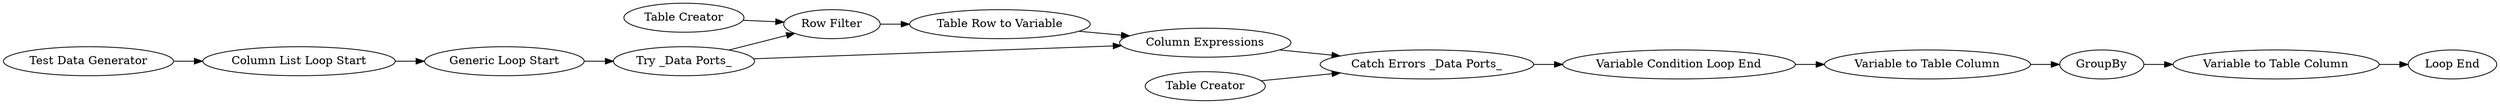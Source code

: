 digraph {
	1693 -> 1695
	1702 -> 1705
	1700 -> 1701
	1698 -> 1699
	1705 -> 1706
	1699 -> 1705
	1701 -> 1693
	1699 -> 1630
	1630 -> 1700
	1696 -> 1697
	1628 -> 1698
	1695 -> 1696
	1558 -> 1628
	1706 -> 1630
	1704 -> 1700
	1693 [label="Variable to Table Column"]
	1697 [label="Loop End"]
	1701 [label="Variable Condition Loop End"]
	1700 [label="Catch Errors _Data Ports_"]
	1699 [label="Try _Data Ports_"]
	1705 [label="Row Filter"]
	1630 [label="Column Expressions"]
	1696 [label="Variable to Table Column"]
	1698 [label="Generic Loop Start"]
	1558 [label="Test Data Generator"]
	1704 [label="Table Creator"]
	1706 [label="Table Row to Variable"]
	1702 [label="Table Creator"]
	1695 [label=GroupBy]
	1628 [label="Column List Loop Start"]
	rankdir=LR
}
